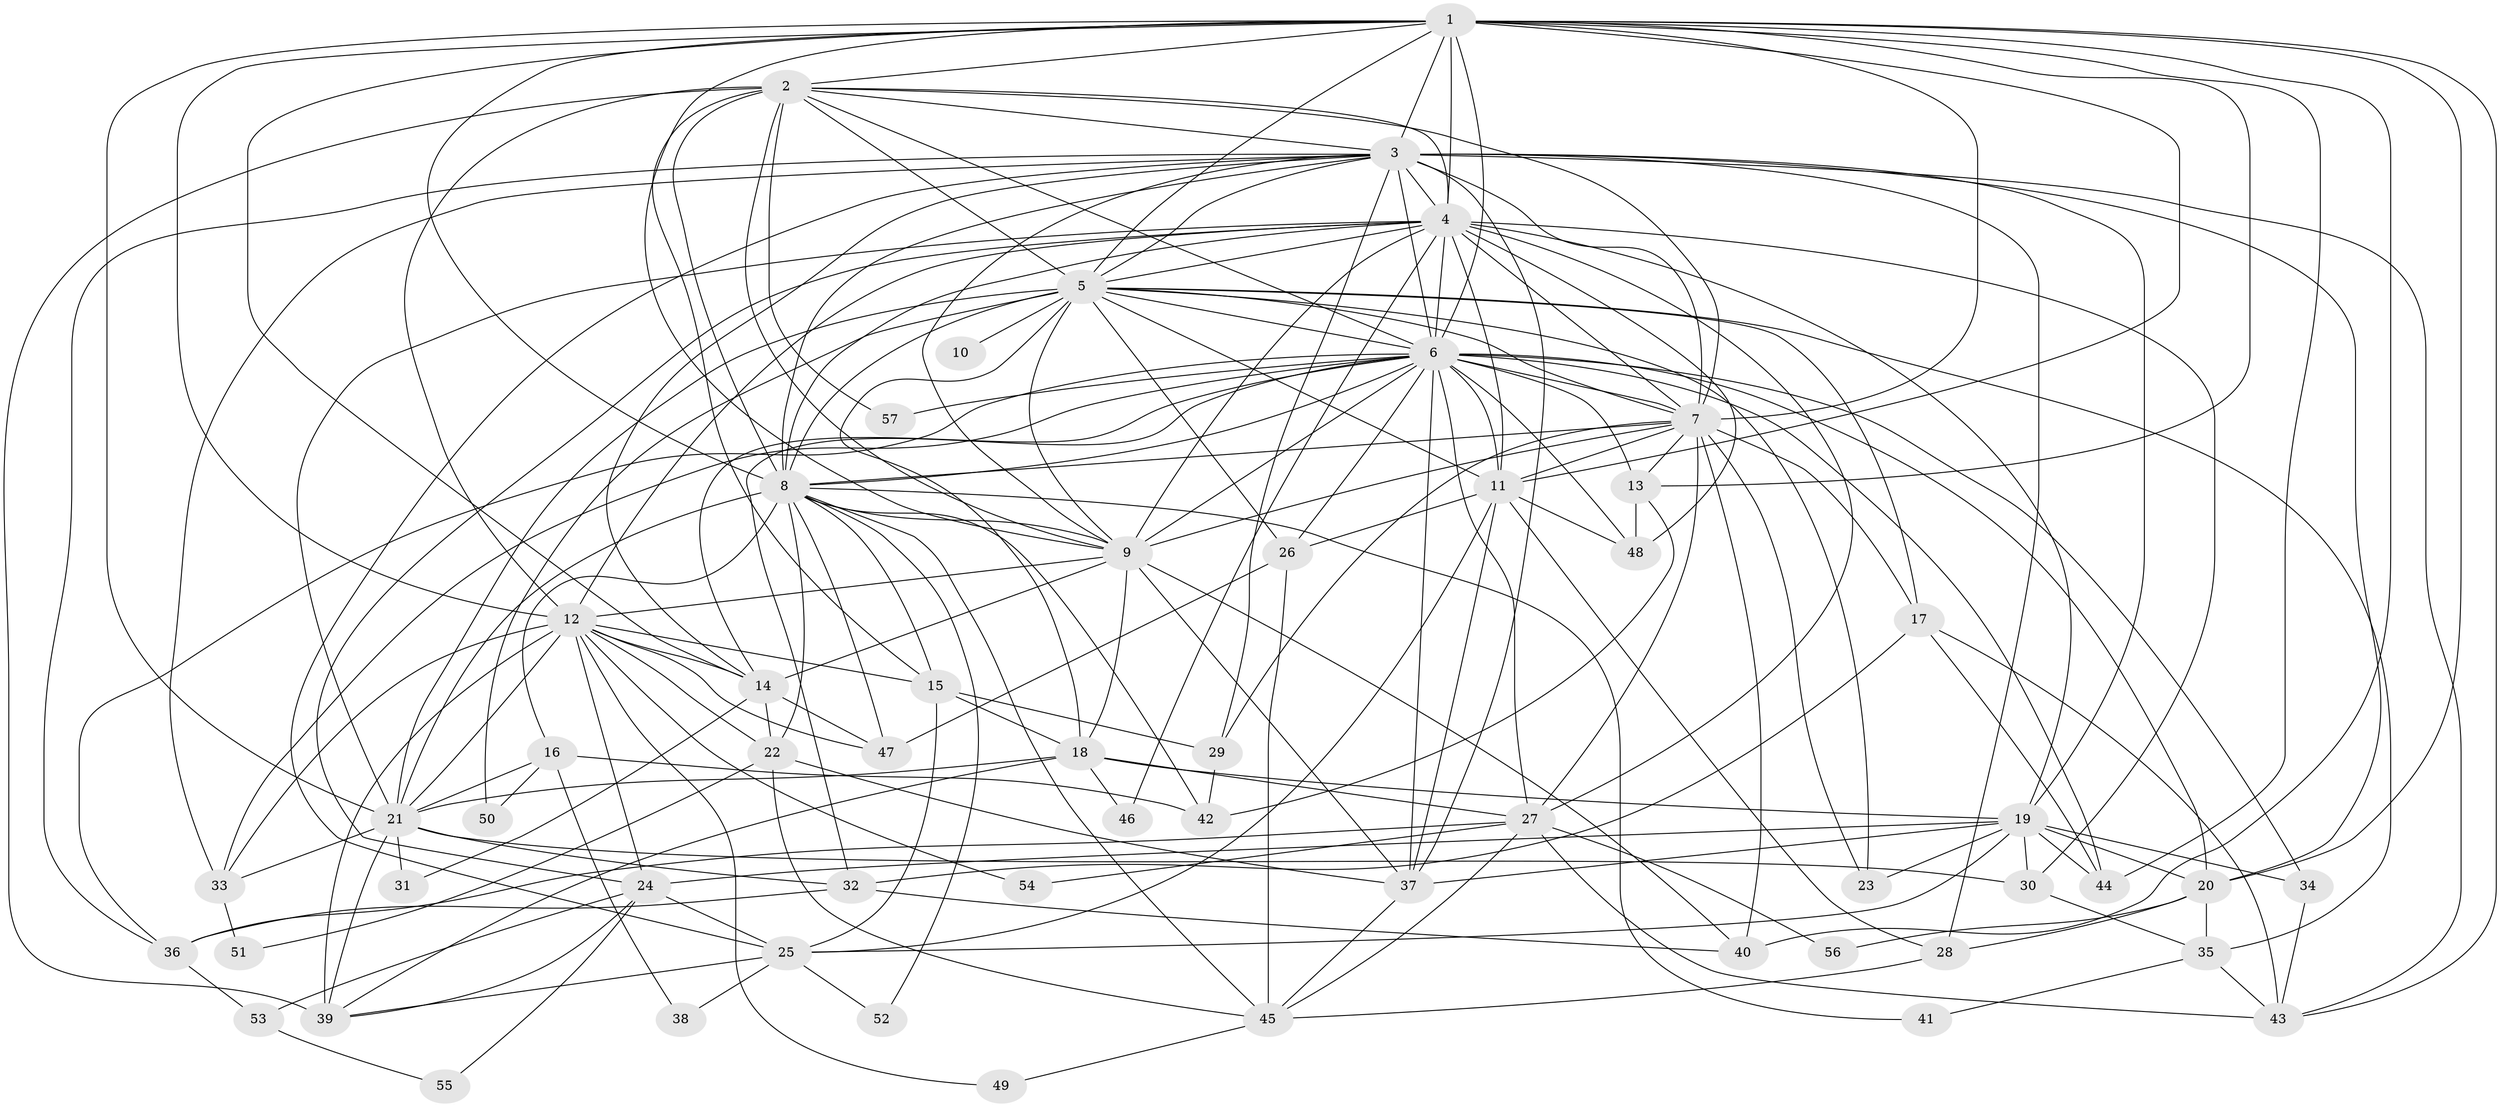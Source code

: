 // original degree distribution, {22: 0.007042253521126761, 16: 0.007042253521126761, 25: 0.007042253521126761, 21: 0.014084507042253521, 20: 0.014084507042253521, 18: 0.007042253521126761, 27: 0.007042253521126761, 24: 0.007042253521126761, 2: 0.49295774647887325, 8: 0.007042253521126761, 13: 0.007042253521126761, 3: 0.20422535211267606, 6: 0.04929577464788732, 4: 0.08450704225352113, 7: 0.02112676056338028, 5: 0.06338028169014084}
// Generated by graph-tools (version 1.1) at 2025/49/03/04/25 22:49:37]
// undirected, 57 vertices, 193 edges
graph export_dot {
  node [color=gray90,style=filled];
  1;
  2;
  3;
  4;
  5;
  6;
  7;
  8;
  9;
  10;
  11;
  12;
  13;
  14;
  15;
  16;
  17;
  18;
  19;
  20;
  21;
  22;
  23;
  24;
  25;
  26;
  27;
  28;
  29;
  30;
  31;
  32;
  33;
  34;
  35;
  36;
  37;
  38;
  39;
  40;
  41;
  42;
  43;
  44;
  45;
  46;
  47;
  48;
  49;
  50;
  51;
  52;
  53;
  54;
  55;
  56;
  57;
  1 -- 2 [weight=3.0];
  1 -- 3 [weight=3.0];
  1 -- 4 [weight=3.0];
  1 -- 5 [weight=2.0];
  1 -- 6 [weight=3.0];
  1 -- 7 [weight=2.0];
  1 -- 8 [weight=2.0];
  1 -- 9 [weight=2.0];
  1 -- 11 [weight=2.0];
  1 -- 12 [weight=1.0];
  1 -- 13 [weight=1.0];
  1 -- 14 [weight=1.0];
  1 -- 20 [weight=2.0];
  1 -- 21 [weight=4.0];
  1 -- 40 [weight=1.0];
  1 -- 43 [weight=1.0];
  1 -- 44 [weight=3.0];
  2 -- 3 [weight=1.0];
  2 -- 4 [weight=2.0];
  2 -- 5 [weight=1.0];
  2 -- 6 [weight=1.0];
  2 -- 7 [weight=1.0];
  2 -- 8 [weight=1.0];
  2 -- 9 [weight=1.0];
  2 -- 12 [weight=1.0];
  2 -- 15 [weight=1.0];
  2 -- 39 [weight=4.0];
  2 -- 57 [weight=1.0];
  3 -- 4 [weight=1.0];
  3 -- 5 [weight=1.0];
  3 -- 6 [weight=1.0];
  3 -- 7 [weight=2.0];
  3 -- 8 [weight=1.0];
  3 -- 9 [weight=1.0];
  3 -- 14 [weight=1.0];
  3 -- 19 [weight=6.0];
  3 -- 20 [weight=1.0];
  3 -- 25 [weight=1.0];
  3 -- 28 [weight=1.0];
  3 -- 29 [weight=1.0];
  3 -- 33 [weight=1.0];
  3 -- 36 [weight=1.0];
  3 -- 37 [weight=1.0];
  3 -- 43 [weight=1.0];
  4 -- 5 [weight=1.0];
  4 -- 6 [weight=1.0];
  4 -- 7 [weight=1.0];
  4 -- 8 [weight=1.0];
  4 -- 9 [weight=1.0];
  4 -- 11 [weight=1.0];
  4 -- 12 [weight=1.0];
  4 -- 19 [weight=1.0];
  4 -- 21 [weight=1.0];
  4 -- 24 [weight=1.0];
  4 -- 27 [weight=1.0];
  4 -- 30 [weight=1.0];
  4 -- 46 [weight=1.0];
  4 -- 48 [weight=1.0];
  5 -- 6 [weight=1.0];
  5 -- 7 [weight=1.0];
  5 -- 8 [weight=1.0];
  5 -- 9 [weight=1.0];
  5 -- 10 [weight=1.0];
  5 -- 11 [weight=1.0];
  5 -- 17 [weight=1.0];
  5 -- 18 [weight=1.0];
  5 -- 21 [weight=1.0];
  5 -- 23 [weight=2.0];
  5 -- 26 [weight=1.0];
  5 -- 35 [weight=1.0];
  5 -- 50 [weight=1.0];
  6 -- 7 [weight=2.0];
  6 -- 8 [weight=1.0];
  6 -- 9 [weight=2.0];
  6 -- 11 [weight=1.0];
  6 -- 13 [weight=1.0];
  6 -- 14 [weight=1.0];
  6 -- 20 [weight=1.0];
  6 -- 26 [weight=1.0];
  6 -- 27 [weight=1.0];
  6 -- 32 [weight=1.0];
  6 -- 33 [weight=1.0];
  6 -- 34 [weight=1.0];
  6 -- 36 [weight=1.0];
  6 -- 37 [weight=2.0];
  6 -- 44 [weight=1.0];
  6 -- 48 [weight=1.0];
  6 -- 57 [weight=1.0];
  7 -- 8 [weight=2.0];
  7 -- 9 [weight=1.0];
  7 -- 11 [weight=1.0];
  7 -- 13 [weight=2.0];
  7 -- 17 [weight=2.0];
  7 -- 23 [weight=1.0];
  7 -- 27 [weight=1.0];
  7 -- 29 [weight=3.0];
  7 -- 40 [weight=1.0];
  8 -- 9 [weight=1.0];
  8 -- 15 [weight=1.0];
  8 -- 16 [weight=1.0];
  8 -- 21 [weight=1.0];
  8 -- 22 [weight=1.0];
  8 -- 41 [weight=1.0];
  8 -- 42 [weight=1.0];
  8 -- 45 [weight=1.0];
  8 -- 47 [weight=1.0];
  8 -- 52 [weight=1.0];
  9 -- 12 [weight=1.0];
  9 -- 14 [weight=1.0];
  9 -- 18 [weight=6.0];
  9 -- 37 [weight=1.0];
  9 -- 40 [weight=1.0];
  11 -- 25 [weight=1.0];
  11 -- 26 [weight=2.0];
  11 -- 28 [weight=1.0];
  11 -- 37 [weight=1.0];
  11 -- 48 [weight=3.0];
  12 -- 14 [weight=1.0];
  12 -- 15 [weight=1.0];
  12 -- 21 [weight=1.0];
  12 -- 22 [weight=1.0];
  12 -- 24 [weight=1.0];
  12 -- 33 [weight=1.0];
  12 -- 39 [weight=1.0];
  12 -- 47 [weight=1.0];
  12 -- 49 [weight=1.0];
  12 -- 54 [weight=1.0];
  13 -- 42 [weight=1.0];
  13 -- 48 [weight=1.0];
  14 -- 22 [weight=1.0];
  14 -- 31 [weight=1.0];
  14 -- 47 [weight=1.0];
  15 -- 18 [weight=1.0];
  15 -- 25 [weight=1.0];
  15 -- 29 [weight=1.0];
  16 -- 21 [weight=1.0];
  16 -- 38 [weight=2.0];
  16 -- 42 [weight=1.0];
  16 -- 50 [weight=1.0];
  17 -- 32 [weight=1.0];
  17 -- 43 [weight=1.0];
  17 -- 44 [weight=1.0];
  18 -- 19 [weight=1.0];
  18 -- 21 [weight=1.0];
  18 -- 27 [weight=1.0];
  18 -- 39 [weight=1.0];
  18 -- 46 [weight=1.0];
  19 -- 20 [weight=1.0];
  19 -- 23 [weight=1.0];
  19 -- 24 [weight=1.0];
  19 -- 25 [weight=1.0];
  19 -- 30 [weight=1.0];
  19 -- 34 [weight=1.0];
  19 -- 37 [weight=1.0];
  19 -- 44 [weight=1.0];
  20 -- 28 [weight=1.0];
  20 -- 35 [weight=1.0];
  20 -- 56 [weight=1.0];
  21 -- 30 [weight=1.0];
  21 -- 31 [weight=1.0];
  21 -- 32 [weight=1.0];
  21 -- 33 [weight=1.0];
  21 -- 39 [weight=1.0];
  22 -- 37 [weight=1.0];
  22 -- 45 [weight=1.0];
  22 -- 51 [weight=1.0];
  24 -- 25 [weight=1.0];
  24 -- 39 [weight=1.0];
  24 -- 53 [weight=1.0];
  24 -- 55 [weight=1.0];
  25 -- 38 [weight=1.0];
  25 -- 39 [weight=1.0];
  25 -- 52 [weight=1.0];
  26 -- 45 [weight=1.0];
  26 -- 47 [weight=1.0];
  27 -- 36 [weight=1.0];
  27 -- 43 [weight=1.0];
  27 -- 45 [weight=1.0];
  27 -- 54 [weight=1.0];
  27 -- 56 [weight=1.0];
  28 -- 45 [weight=1.0];
  29 -- 42 [weight=1.0];
  30 -- 35 [weight=1.0];
  32 -- 36 [weight=1.0];
  32 -- 40 [weight=1.0];
  33 -- 51 [weight=1.0];
  34 -- 43 [weight=1.0];
  35 -- 41 [weight=1.0];
  35 -- 43 [weight=1.0];
  36 -- 53 [weight=1.0];
  37 -- 45 [weight=1.0];
  45 -- 49 [weight=1.0];
  53 -- 55 [weight=1.0];
}
